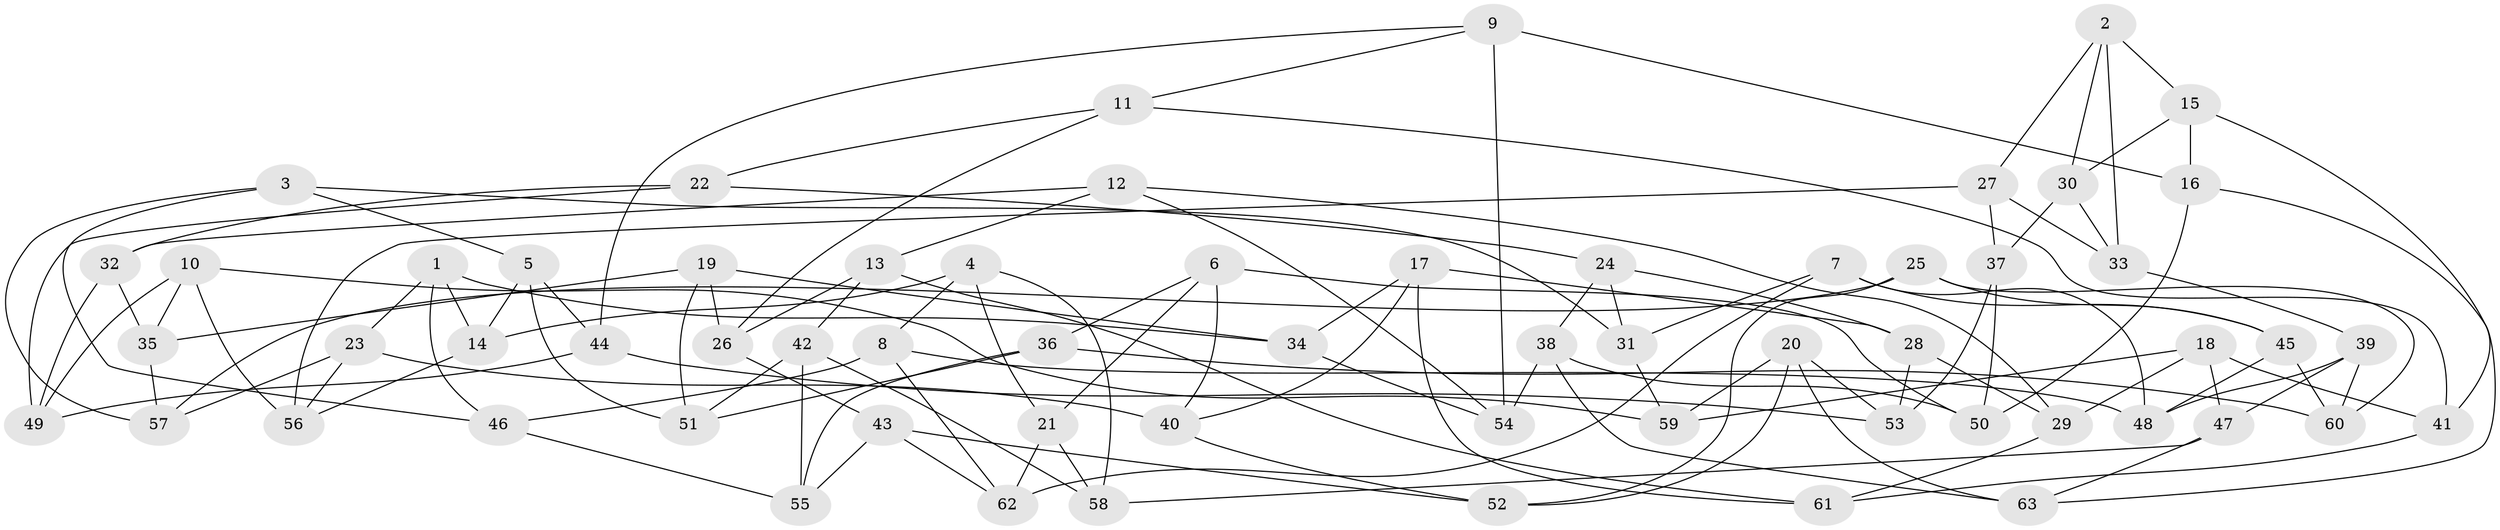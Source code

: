 // coarse degree distribution, {6: 0.47368421052631576, 4: 0.42105263157894735, 5: 0.07894736842105263, 3: 0.02631578947368421}
// Generated by graph-tools (version 1.1) at 2025/52/02/27/25 19:52:27]
// undirected, 63 vertices, 126 edges
graph export_dot {
graph [start="1"]
  node [color=gray90,style=filled];
  1;
  2;
  3;
  4;
  5;
  6;
  7;
  8;
  9;
  10;
  11;
  12;
  13;
  14;
  15;
  16;
  17;
  18;
  19;
  20;
  21;
  22;
  23;
  24;
  25;
  26;
  27;
  28;
  29;
  30;
  31;
  32;
  33;
  34;
  35;
  36;
  37;
  38;
  39;
  40;
  41;
  42;
  43;
  44;
  45;
  46;
  47;
  48;
  49;
  50;
  51;
  52;
  53;
  54;
  55;
  56;
  57;
  58;
  59;
  60;
  61;
  62;
  63;
  1 -- 34;
  1 -- 46;
  1 -- 23;
  1 -- 14;
  2 -- 30;
  2 -- 33;
  2 -- 27;
  2 -- 15;
  3 -- 57;
  3 -- 31;
  3 -- 5;
  3 -- 46;
  4 -- 14;
  4 -- 21;
  4 -- 58;
  4 -- 8;
  5 -- 44;
  5 -- 51;
  5 -- 14;
  6 -- 40;
  6 -- 21;
  6 -- 36;
  6 -- 50;
  7 -- 48;
  7 -- 31;
  7 -- 62;
  7 -- 45;
  8 -- 62;
  8 -- 48;
  8 -- 46;
  9 -- 54;
  9 -- 16;
  9 -- 11;
  9 -- 44;
  10 -- 59;
  10 -- 49;
  10 -- 56;
  10 -- 35;
  11 -- 26;
  11 -- 41;
  11 -- 22;
  12 -- 54;
  12 -- 13;
  12 -- 32;
  12 -- 29;
  13 -- 26;
  13 -- 61;
  13 -- 42;
  14 -- 56;
  15 -- 41;
  15 -- 16;
  15 -- 30;
  16 -- 63;
  16 -- 50;
  17 -- 34;
  17 -- 40;
  17 -- 28;
  17 -- 61;
  18 -- 41;
  18 -- 29;
  18 -- 47;
  18 -- 59;
  19 -- 35;
  19 -- 51;
  19 -- 26;
  19 -- 34;
  20 -- 53;
  20 -- 59;
  20 -- 63;
  20 -- 52;
  21 -- 58;
  21 -- 62;
  22 -- 49;
  22 -- 24;
  22 -- 32;
  23 -- 57;
  23 -- 56;
  23 -- 40;
  24 -- 38;
  24 -- 28;
  24 -- 31;
  25 -- 57;
  25 -- 60;
  25 -- 52;
  25 -- 45;
  26 -- 43;
  27 -- 33;
  27 -- 56;
  27 -- 37;
  28 -- 29;
  28 -- 53;
  29 -- 61;
  30 -- 37;
  30 -- 33;
  31 -- 59;
  32 -- 35;
  32 -- 49;
  33 -- 39;
  34 -- 54;
  35 -- 57;
  36 -- 55;
  36 -- 51;
  36 -- 60;
  37 -- 53;
  37 -- 50;
  38 -- 54;
  38 -- 50;
  38 -- 63;
  39 -- 47;
  39 -- 60;
  39 -- 48;
  40 -- 52;
  41 -- 61;
  42 -- 51;
  42 -- 55;
  42 -- 58;
  43 -- 52;
  43 -- 55;
  43 -- 62;
  44 -- 53;
  44 -- 49;
  45 -- 48;
  45 -- 60;
  46 -- 55;
  47 -- 58;
  47 -- 63;
}
